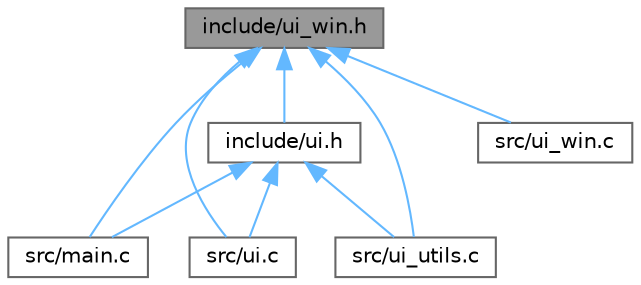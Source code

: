 digraph "include/ui_win.h"
{
 // LATEX_PDF_SIZE
  bgcolor="transparent";
  edge [fontname=Helvetica,fontsize=10,labelfontname=Helvetica,labelfontsize=10];
  node [fontname=Helvetica,fontsize=10,shape=box,height=0.2,width=0.4];
  Node1 [label="include/ui_win.h",height=0.2,width=0.4,color="gray40", fillcolor="grey60", style="filled", fontcolor="black",tooltip=" "];
  Node1 -> Node2 [dir="back",color="steelblue1",style="solid"];
  Node2 [label="include/ui.h",height=0.2,width=0.4,color="grey40", fillcolor="white", style="filled",URL="$ui_8h.html",tooltip=" "];
  Node2 -> Node3 [dir="back",color="steelblue1",style="solid"];
  Node3 [label="src/main.c",height=0.2,width=0.4,color="grey40", fillcolor="white", style="filled",URL="$main_8c.html",tooltip=" "];
  Node2 -> Node4 [dir="back",color="steelblue1",style="solid"];
  Node4 [label="src/ui.c",height=0.2,width=0.4,color="grey40", fillcolor="white", style="filled",URL="$ui_8c.html",tooltip="this file contains the function for the menù."];
  Node2 -> Node5 [dir="back",color="steelblue1",style="solid"];
  Node5 [label="src/ui_utils.c",height=0.2,width=0.4,color="grey40", fillcolor="white", style="filled",URL="$ui__utils_8c.html",tooltip="contains the function for manage the error."];
  Node1 -> Node3 [dir="back",color="steelblue1",style="solid"];
  Node1 -> Node4 [dir="back",color="steelblue1",style="solid"];
  Node1 -> Node5 [dir="back",color="steelblue1",style="solid"];
  Node1 -> Node6 [dir="back",color="steelblue1",style="solid"];
  Node6 [label="src/ui_win.c",height=0.2,width=0.4,color="grey40", fillcolor="white", style="filled",URL="$ui__win_8c.html",tooltip="contain function for manage the window"];
}
